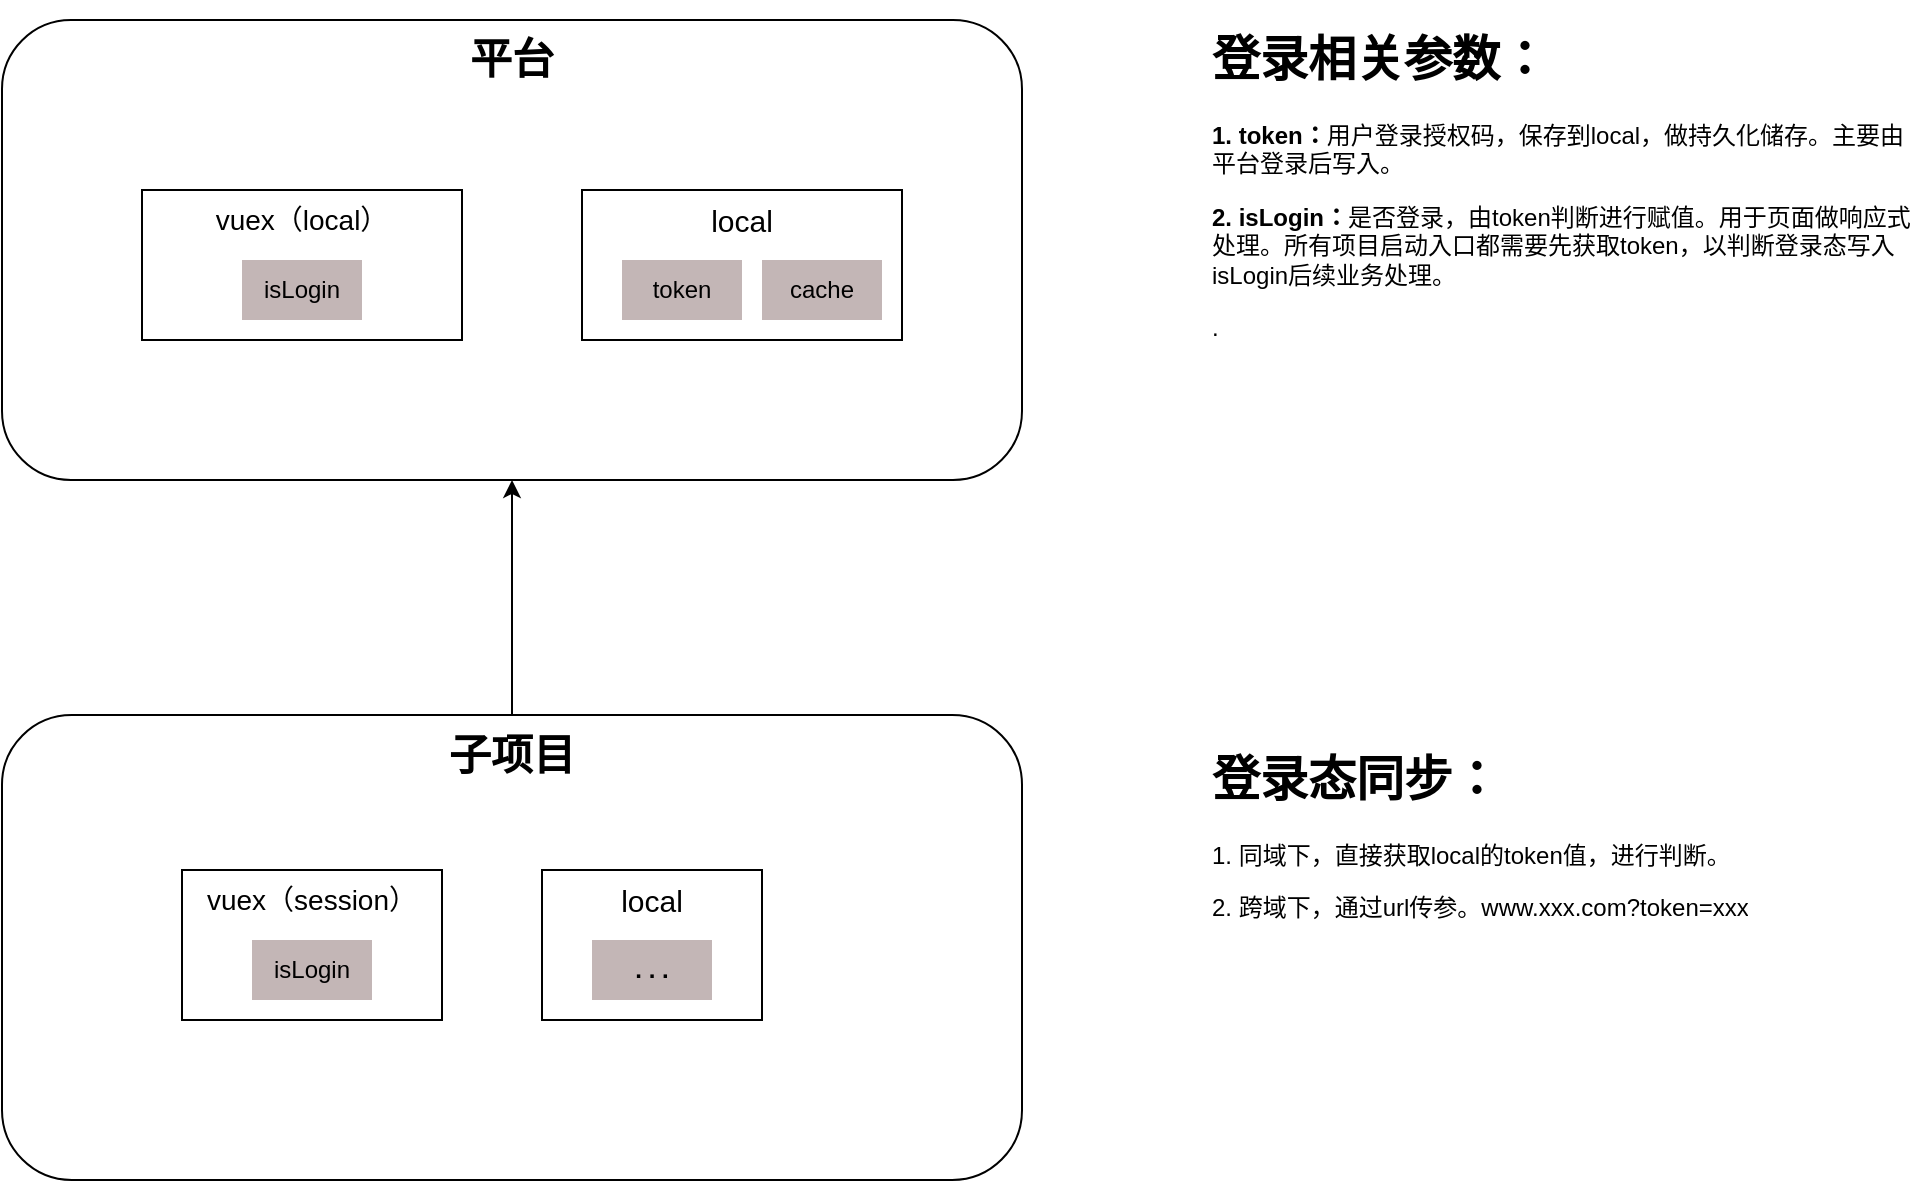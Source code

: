 <mxfile version="21.1.0" type="github">
  <diagram name="第 1 页" id="yQMvL_h6BA8Q6oHXnqyN">
    <mxGraphModel dx="1886" dy="820" grid="1" gridSize="10" guides="1" tooltips="1" connect="1" arrows="1" fold="1" page="1" pageScale="1" pageWidth="1200" pageHeight="1600" math="0" shadow="0">
      <root>
        <mxCell id="0" />
        <mxCell id="1" parent="0" />
        <mxCell id="R7AZTn6As0TXf9V7EhLT-1" value="平台" style="rounded=1;whiteSpace=wrap;html=1;fontSize=21;fontStyle=1;verticalAlign=top;" vertex="1" parent="1">
          <mxGeometry x="160" y="80" width="510" height="230" as="geometry" />
        </mxCell>
        <mxCell id="R7AZTn6As0TXf9V7EhLT-3" value="vuex（local）" style="rounded=0;whiteSpace=wrap;html=1;fontSize=14;verticalAlign=top;" vertex="1" parent="1">
          <mxGeometry x="230" y="165" width="160" height="75" as="geometry" />
        </mxCell>
        <mxCell id="R7AZTn6As0TXf9V7EhLT-4" value="local" style="rounded=0;whiteSpace=wrap;html=1;fontSize=15;verticalAlign=top;" vertex="1" parent="1">
          <mxGeometry x="450" y="165" width="160" height="75" as="geometry" />
        </mxCell>
        <mxCell id="R7AZTn6As0TXf9V7EhLT-6" value="token" style="text;html=1;strokeColor=none;fillColor=#c3b6b6;align=center;verticalAlign=middle;whiteSpace=wrap;rounded=0;fillStyle=auto;" vertex="1" parent="1">
          <mxGeometry x="470" y="200" width="60" height="30" as="geometry" />
        </mxCell>
        <mxCell id="R7AZTn6As0TXf9V7EhLT-7" value="isLogin" style="text;html=1;strokeColor=none;fillColor=#c3b6b6;align=center;verticalAlign=middle;whiteSpace=wrap;rounded=0;fillStyle=auto;" vertex="1" parent="1">
          <mxGeometry x="280" y="200" width="60" height="30" as="geometry" />
        </mxCell>
        <mxCell id="R7AZTn6As0TXf9V7EhLT-14" style="edgeStyle=orthogonalEdgeStyle;rounded=0;orthogonalLoop=1;jettySize=auto;html=1;entryX=0.5;entryY=1;entryDx=0;entryDy=0;" edge="1" parent="1" source="R7AZTn6As0TXf9V7EhLT-8" target="R7AZTn6As0TXf9V7EhLT-1">
          <mxGeometry relative="1" as="geometry" />
        </mxCell>
        <mxCell id="R7AZTn6As0TXf9V7EhLT-8" value="子项目" style="rounded=1;whiteSpace=wrap;html=1;fontSize=21;fontStyle=1;verticalAlign=top;" vertex="1" parent="1">
          <mxGeometry x="160" y="427.5" width="510" height="232.5" as="geometry" />
        </mxCell>
        <mxCell id="R7AZTn6As0TXf9V7EhLT-9" value="vuex（session）" style="rounded=0;whiteSpace=wrap;html=1;fontSize=14;verticalAlign=top;" vertex="1" parent="1">
          <mxGeometry x="250" y="505" width="130" height="75" as="geometry" />
        </mxCell>
        <mxCell id="R7AZTn6As0TXf9V7EhLT-10" value="local" style="rounded=0;whiteSpace=wrap;html=1;fontSize=15;verticalAlign=top;" vertex="1" parent="1">
          <mxGeometry x="430" y="505" width="110" height="75" as="geometry" />
        </mxCell>
        <mxCell id="R7AZTn6As0TXf9V7EhLT-12" value="isLogin" style="text;html=1;strokeColor=none;fillColor=#c3b6b6;align=center;verticalAlign=middle;whiteSpace=wrap;rounded=0;fillStyle=auto;" vertex="1" parent="1">
          <mxGeometry x="285" y="540" width="60" height="30" as="geometry" />
        </mxCell>
        <mxCell id="R7AZTn6As0TXf9V7EhLT-13" value="&lt;h1&gt;登录相关参数：&lt;/h1&gt;&lt;p&gt;&lt;b&gt;1. token：&lt;/b&gt;用户登录授权码，保存到local，做持久化储存。主要由平台登录后写入。&lt;/p&gt;&lt;p&gt;&lt;b&gt;2. isLogin：&lt;/b&gt;是否登录，由token判断进行赋值。用于页面做响应式处理。所有项目启动入口都需要先获取token，以判断登录态写入isLogin后续业务处理。&lt;/p&gt;&lt;p&gt;.&lt;/p&gt;" style="text;html=1;strokeColor=none;fillColor=none;spacing=5;spacingTop=-20;whiteSpace=wrap;overflow=hidden;rounded=0;" vertex="1" parent="1">
          <mxGeometry x="760" y="80" width="360" height="330" as="geometry" />
        </mxCell>
        <mxCell id="R7AZTn6As0TXf9V7EhLT-15" value=". . ." style="text;html=1;strokeColor=none;fillColor=#c3b6b6;align=center;verticalAlign=middle;whiteSpace=wrap;rounded=0;fillStyle=auto;fontStyle=1" vertex="1" parent="1">
          <mxGeometry x="455" y="540" width="60" height="30" as="geometry" />
        </mxCell>
        <mxCell id="R7AZTn6As0TXf9V7EhLT-16" value="cache" style="text;html=1;strokeColor=none;fillColor=#c3b6b6;align=center;verticalAlign=middle;whiteSpace=wrap;rounded=0;fillStyle=auto;" vertex="1" parent="1">
          <mxGeometry x="540" y="200" width="60" height="30" as="geometry" />
        </mxCell>
        <mxCell id="R7AZTn6As0TXf9V7EhLT-17" value="&lt;h1&gt;登录态同步：&lt;/h1&gt;&lt;p&gt;1. 同域下，直接获取local的token值，进行判断。&lt;/p&gt;&lt;p&gt;2. 跨域下，通过url传参。www.xxx.com?token=xxx&lt;/p&gt;" style="text;html=1;strokeColor=none;fillColor=none;spacing=5;spacingTop=-20;whiteSpace=wrap;overflow=hidden;rounded=0;" vertex="1" parent="1">
          <mxGeometry x="760" y="440" width="360" height="120" as="geometry" />
        </mxCell>
      </root>
    </mxGraphModel>
  </diagram>
</mxfile>
